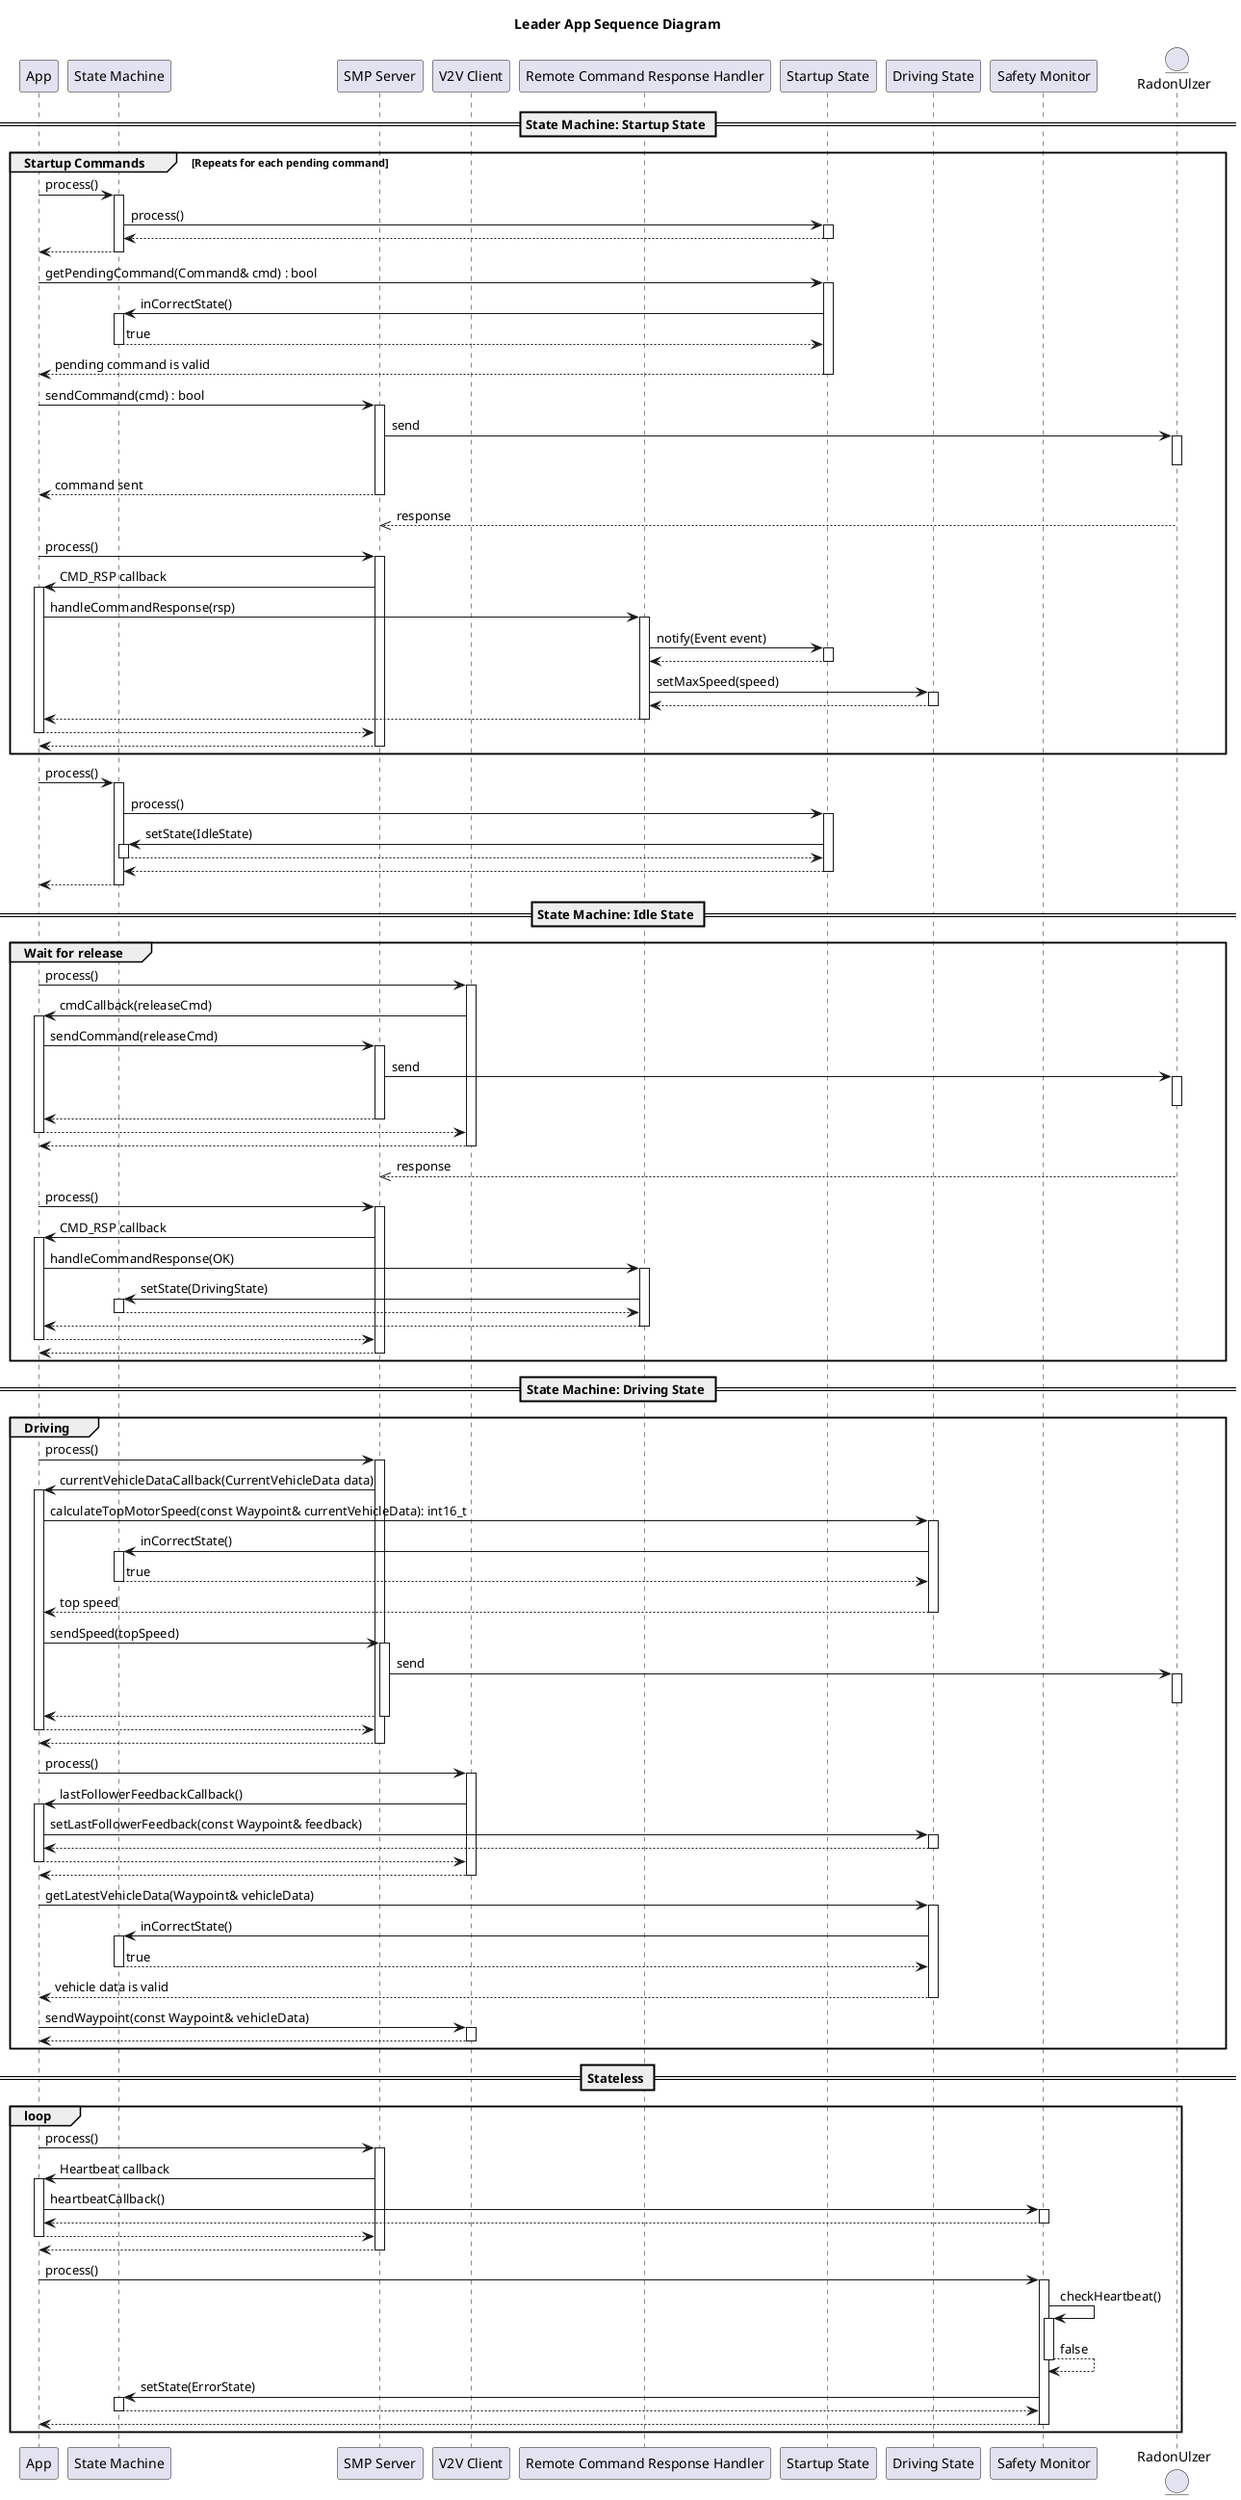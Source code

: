 @startuml LeaderAppSequenceDiagram

autoactivate on

Title Leader App Sequence Diagram

participant "App" as App
participant "State Machine" as SM
participant "SMP Server" as Smp
participant "V2V Client" as Mqtt
participant "Remote Command Response Handler" as RCRH
participant "Startup State" as StartupState
participant "Driving State" as DrivingState
participant "Safety Monitor" as SafetyMonitor

entity "RadonUlzer" as RU

== State Machine: Startup State ==

group Startup Commands [Repeats for each pending command]
    App -> SM : process()
        SM -> StartupState : process()
        return
    return

    App -> StartupState : getPendingCommand(Command& cmd) : bool
        StartupState -> SM: inCorrectState()
        return true
    return pending command is valid

    App -> Smp : sendCommand(cmd) : bool
        Smp -> RU : send
        deactivate
    return command sent

    RU -->> Smp : response

    App -> Smp : process()
        Smp -> App : CMD_RSP callback
            App -> RCRH : handleCommandResponse(rsp)
                RCRH -> StartupState : notify(Event event)
                return
                RCRH -> DrivingState : setMaxSpeed(speed)
                return
            return
        return
    return
end group

App -> SM : process()
    SM -> StartupState : process()
        StartupState -> SM : setState(IdleState)
        return
    return
return

== State Machine: Idle State ==

group Wait for release
    App -> Mqtt : process()
        Mqtt -> App : cmdCallback(releaseCmd)
            App -> Smp : sendCommand(releaseCmd)
                Smp -> RU : send
                deactivate
            return
        return
    return

    RU -->> Smp : response

    App -> Smp : process()
        Smp -> App : CMD_RSP callback
            App -> RCRH : handleCommandResponse(OK)
                RCRH -> SM : setState(DrivingState)
                return
            return
        return
    return
end group

== State Machine: Driving State ==
group Driving
    App -> Smp : process()
        Smp -> App : currentVehicleDataCallback(CurrentVehicleData data)
            App -> DrivingState : calculateTopMotorSpeed(const Waypoint& currentVehicleData): int16_t
                DrivingState -> SM : inCorrectState()
                return true
            return top speed
            App -> Smp : sendSpeed(topSpeed)
                Smp -> RU : send
                deactivate
            return
        return
    return

    App -> Mqtt : process()
        Mqtt -> App : lastFollowerFeedbackCallback()
            App -> DrivingState : setLastFollowerFeedback(const Waypoint& feedback)
            return 
        return
    return

    App -> DrivingState : getLatestVehicleData(Waypoint& vehicleData)
        DrivingState -> SM : inCorrectState()
        return true
    return vehicle data is valid

    App -> Mqtt : sendWaypoint(const Waypoint& vehicleData)
    return

end group

== Stateless ==

loop 
    App -> Smp : process()
        Smp -> App : Heartbeat callback
            App -> SafetyMonitor : heartbeatCallback()
            return
        return
    return

    App -> SafetyMonitor : process()
        SafetyMonitor -> SafetyMonitor : checkHeartbeat()
        return false
        SafetyMonitor -> SM : setState(ErrorState)
        return
    return
end loop

@enduml